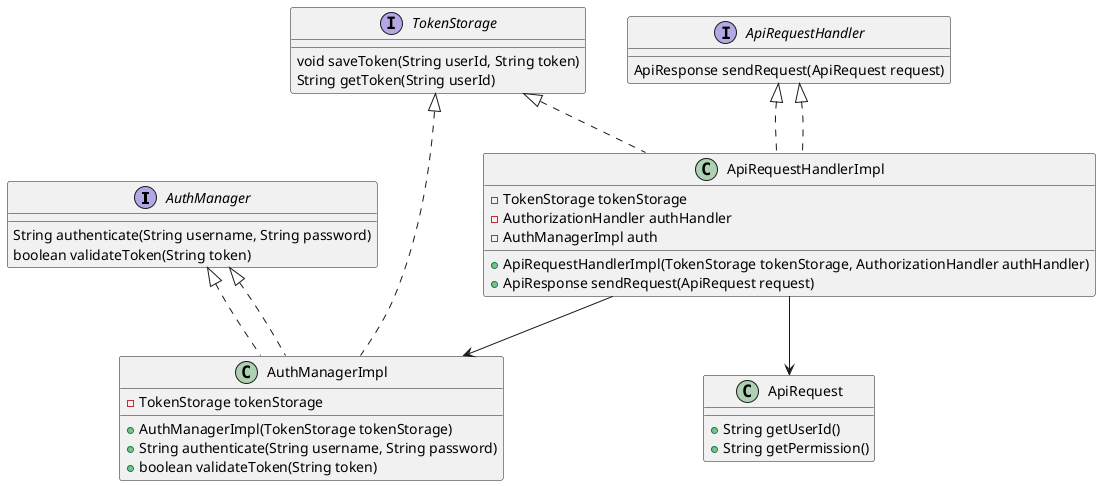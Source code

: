 @startuml

interface AuthManager {
    String authenticate(String username, String password)
    boolean validateToken(String token)
}

interface TokenStorage {
    void saveToken(String userId, String token)
    String getToken(String userId)
}

interface ApiRequestHandler {
    ApiResponse sendRequest(ApiRequest request)
}

class AuthManagerImpl implements AuthManager {
    - TokenStorage tokenStorage
    + AuthManagerImpl(TokenStorage tokenStorage)
    + String authenticate(String username, String password)
    + boolean validateToken(String token)
}

class ApiRequestHandlerImpl implements ApiRequestHandler {
    - TokenStorage tokenStorage
    - AuthorizationHandler authHandler
    - AuthManagerImpl auth
    + ApiRequestHandlerImpl(TokenStorage tokenStorage, AuthorizationHandler authHandler)
    + ApiResponse sendRequest(ApiRequest request)
}

class ApiRequest {
    + String getUserId()
    + String getPermission()
}

AuthManager <|.. AuthManagerImpl
ApiRequestHandler <|.. ApiRequestHandlerImpl
TokenStorage <|.. AuthManagerImpl
TokenStorage <|.. ApiRequestHandlerImpl
ApiRequestHandlerImpl --> ApiRequest
ApiRequestHandlerImpl --> AuthManagerImpl

@enduml
